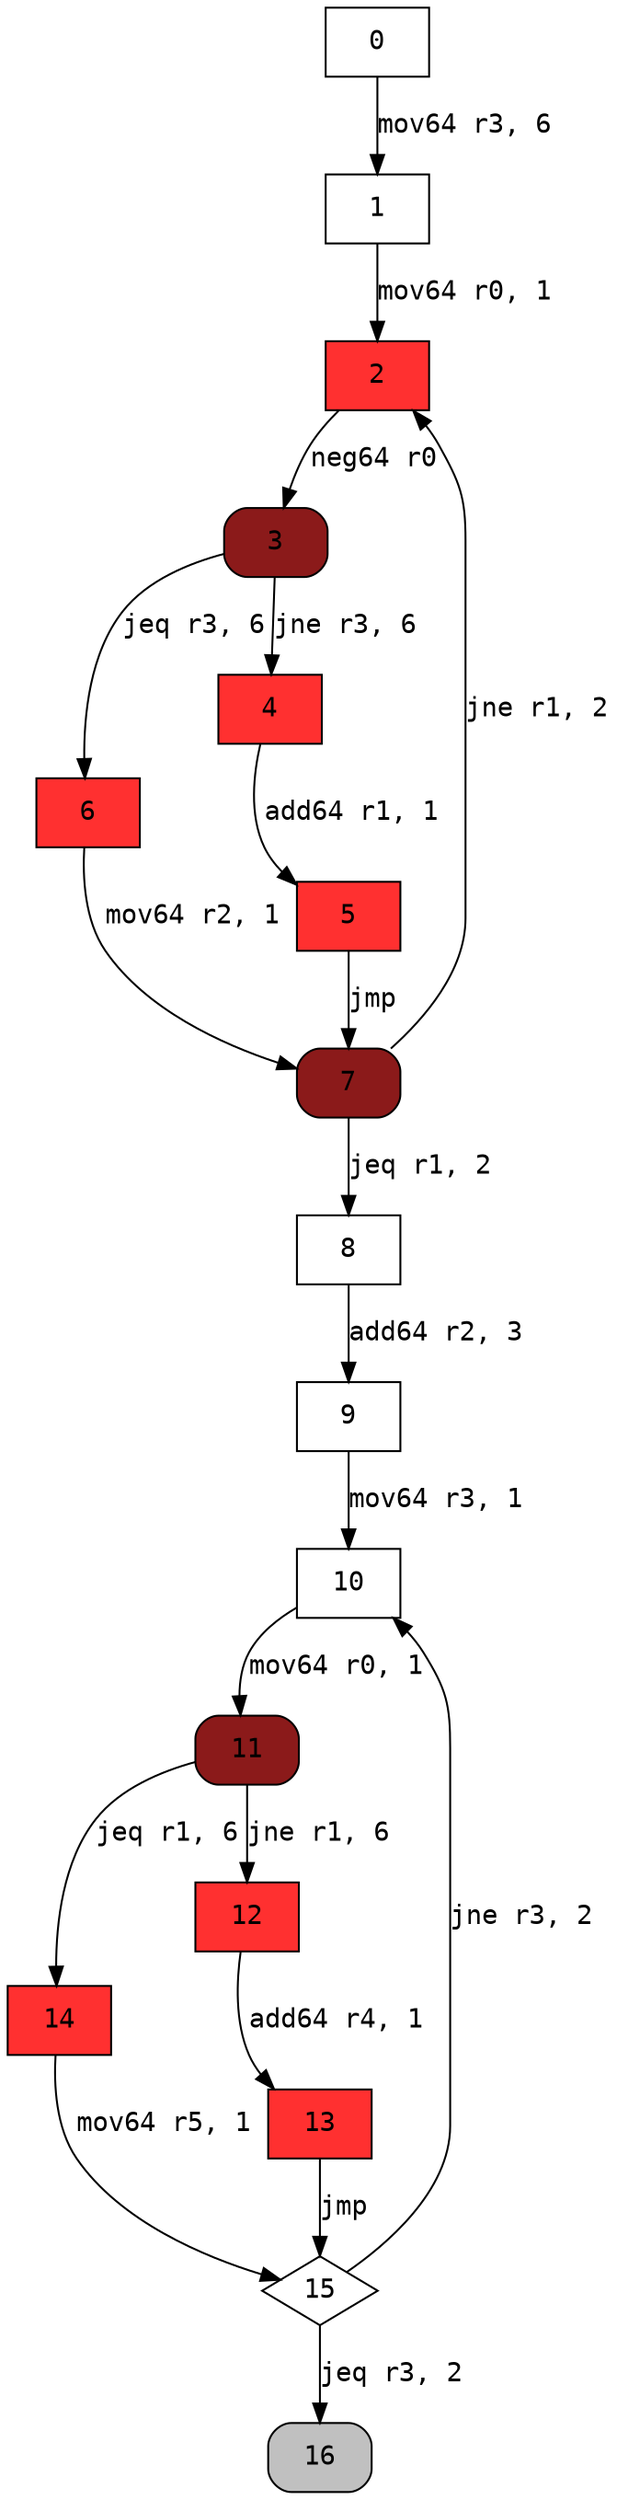 digraph cfg { 
node [fontname="monospace"];
node [shape=box];
edge [fontname="monospace"];
  0 -> 1 [label="mov64 r3, 6"];
  1 -> 2 [label="mov64 r0, 1"];
  2 -> 3 [label="neg64 r0"];
  3 -> 6 [label="jeq r3, 6"];
  3 -> 4 [label="jne r3, 6"];
  4 -> 5 [label="add64 r1, 1"];
  5 -> 7 [label="jmp"];
  6 -> 7 [label="mov64 r2, 1"];
  7 -> 8 [label="jeq r1, 2"];
  7 -> 2 [label="jne r1, 2"];
  8 -> 9 [label="add64 r2, 3"];
  9 -> 10 [label="mov64 r3, 1"];
  10 -> 11 [label="mov64 r0, 1"];
  11 -> 14 [label="jeq r1, 6"];
  11 -> 12 [label="jne r1, 6"];
  12 -> 13 [label="add64 r4, 1"];
  13 -> 15 [label="jmp"];
  14 -> 15 [label="mov64 r5, 1"];
  15 -> 16 [label="jeq r3, 2"];
  15 -> 10 [label="jne r3, 2"];
2 [style=filled,fillcolor=firebrick1];
3 [style="rounded,filled",fillcolor=firebrick4];
4 [style=filled,fillcolor=firebrick1];
5 [style=filled,fillcolor=firebrick1];
6 [style=filled,fillcolor=firebrick1];
7 [style="rounded,filled",fillcolor=firebrick4];
11 [style="rounded,filled",fillcolor=firebrick4];
12 [style=filled,fillcolor=firebrick1];
13 [style=filled,fillcolor=firebrick1];
14 [style=filled,fillcolor=firebrick1];
15 [shape=diamond];
16 [style="rounded,filled",fillcolor=grey];
}